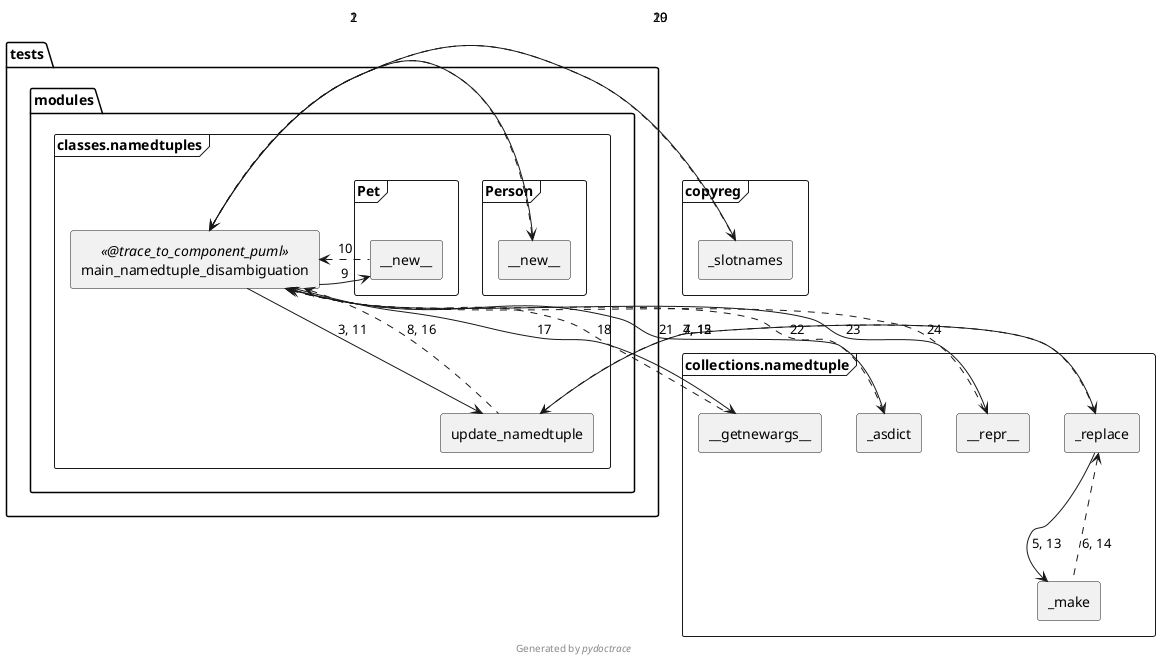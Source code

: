 @startuml tests.modules.classes.namedtuples.main_namedtuple_disambiguation-component
skinparam BoxPadding 10
skinparam componentStyle rectangle
set separator .
!pragma useIntermediatePackages false

package tests.modules.classes {
  frame namedtuples {
    [tests.modules.classes.namedtuples.main_namedtuple_disambiguation] as "main_namedtuple_disambiguation" << @trace_to_component_puml >>
    [tests.modules.classes.namedtuples.update_namedtuple] as "update_namedtuple"
    frame Person {
      [tests.modules.classes.namedtuples.Person.~__new~__] as "~__new~__"
    }
    frame Pet {
      [tests.modules.classes.namedtuples.Pet.~__new~__] as "~__new~__"
    }
  }
}
package collections {
  frame namedtuple {
    [collections.namedtuple._replace] as "_replace"
    [collections.namedtuple._make] as "_make"
    [collections.namedtuple.~__getnewargs~__] as "~__getnewargs~__"
    [collections.namedtuple._asdict] as "_asdict"
    [collections.namedtuple.~__repr~__] as "~__repr~__"
  }
}
frame copyreg {
  [copyreg._slotnames] as "_slotnames"
}
[tests.modules.classes.namedtuples.main_namedtuple_disambiguation] -> [tests.modules.classes.namedtuples.Person.~__new~__] : 1
[tests.modules.classes.namedtuples.main_namedtuple_disambiguation] <. [tests.modules.classes.namedtuples.Person.~__new~__] : 2
[tests.modules.classes.namedtuples.main_namedtuple_disambiguation] --> [tests.modules.classes.namedtuples.update_namedtuple] : 3, 11
[tests.modules.classes.namedtuples.main_namedtuple_disambiguation] <.. [tests.modules.classes.namedtuples.update_namedtuple] : 8, 16
[tests.modules.classes.namedtuples.update_namedtuple] -> [collections.namedtuple._replace] : 4, 12
[tests.modules.classes.namedtuples.update_namedtuple] <. [collections.namedtuple._replace] : 7, 15
[collections.namedtuple._replace] --> [collections.namedtuple._make] : 5, 13
[collections.namedtuple._replace] <.. [collections.namedtuple._make] : 6, 14
[tests.modules.classes.namedtuples.main_namedtuple_disambiguation] -> [tests.modules.classes.namedtuples.Pet.~__new~__] : 9
[tests.modules.classes.namedtuples.main_namedtuple_disambiguation] <. [tests.modules.classes.namedtuples.Pet.~__new~__] : 10
[tests.modules.classes.namedtuples.main_namedtuple_disambiguation] -> [collections.namedtuple.~__getnewargs~__] : 17
[tests.modules.classes.namedtuples.main_namedtuple_disambiguation] <. [collections.namedtuple.~__getnewargs~__] : 18
[tests.modules.classes.namedtuples.main_namedtuple_disambiguation] -> [copyreg._slotnames] : 19
[tests.modules.classes.namedtuples.main_namedtuple_disambiguation] <. [copyreg._slotnames] : 20
[tests.modules.classes.namedtuples.main_namedtuple_disambiguation] -> [collections.namedtuple._asdict] : 21
[tests.modules.classes.namedtuples.main_namedtuple_disambiguation] <. [collections.namedtuple._asdict] : 22
[tests.modules.classes.namedtuples.main_namedtuple_disambiguation] -> [collections.namedtuple.~__repr~__] : 23
[tests.modules.classes.namedtuples.main_namedtuple_disambiguation] <. [collections.namedtuple.~__repr~__] : 24

footer Generated by //pydoctrace//
@enduml
